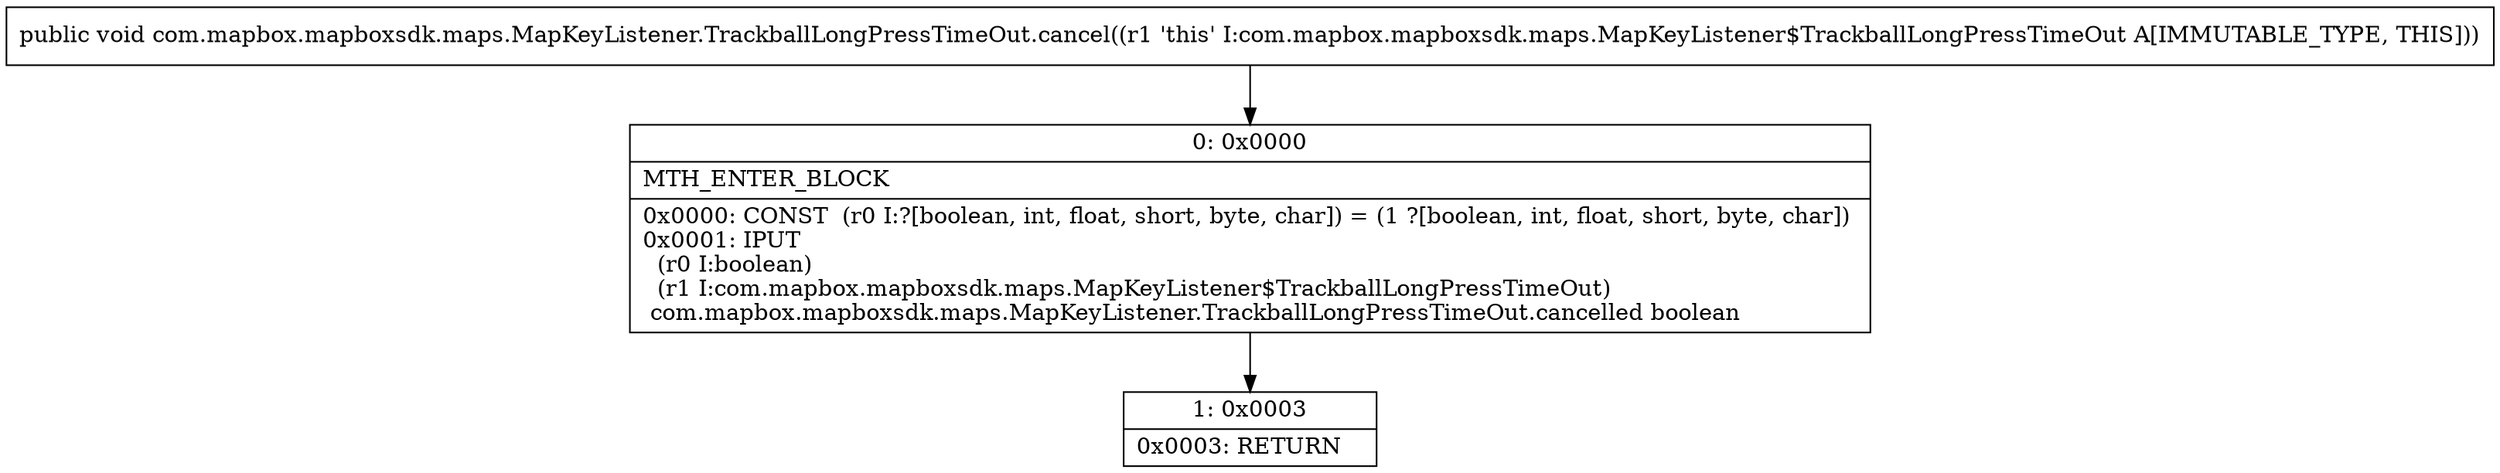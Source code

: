 digraph "CFG forcom.mapbox.mapboxsdk.maps.MapKeyListener.TrackballLongPressTimeOut.cancel()V" {
Node_0 [shape=record,label="{0\:\ 0x0000|MTH_ENTER_BLOCK\l|0x0000: CONST  (r0 I:?[boolean, int, float, short, byte, char]) = (1 ?[boolean, int, float, short, byte, char]) \l0x0001: IPUT  \l  (r0 I:boolean)\l  (r1 I:com.mapbox.mapboxsdk.maps.MapKeyListener$TrackballLongPressTimeOut)\l com.mapbox.mapboxsdk.maps.MapKeyListener.TrackballLongPressTimeOut.cancelled boolean \l}"];
Node_1 [shape=record,label="{1\:\ 0x0003|0x0003: RETURN   \l}"];
MethodNode[shape=record,label="{public void com.mapbox.mapboxsdk.maps.MapKeyListener.TrackballLongPressTimeOut.cancel((r1 'this' I:com.mapbox.mapboxsdk.maps.MapKeyListener$TrackballLongPressTimeOut A[IMMUTABLE_TYPE, THIS])) }"];
MethodNode -> Node_0;
Node_0 -> Node_1;
}

